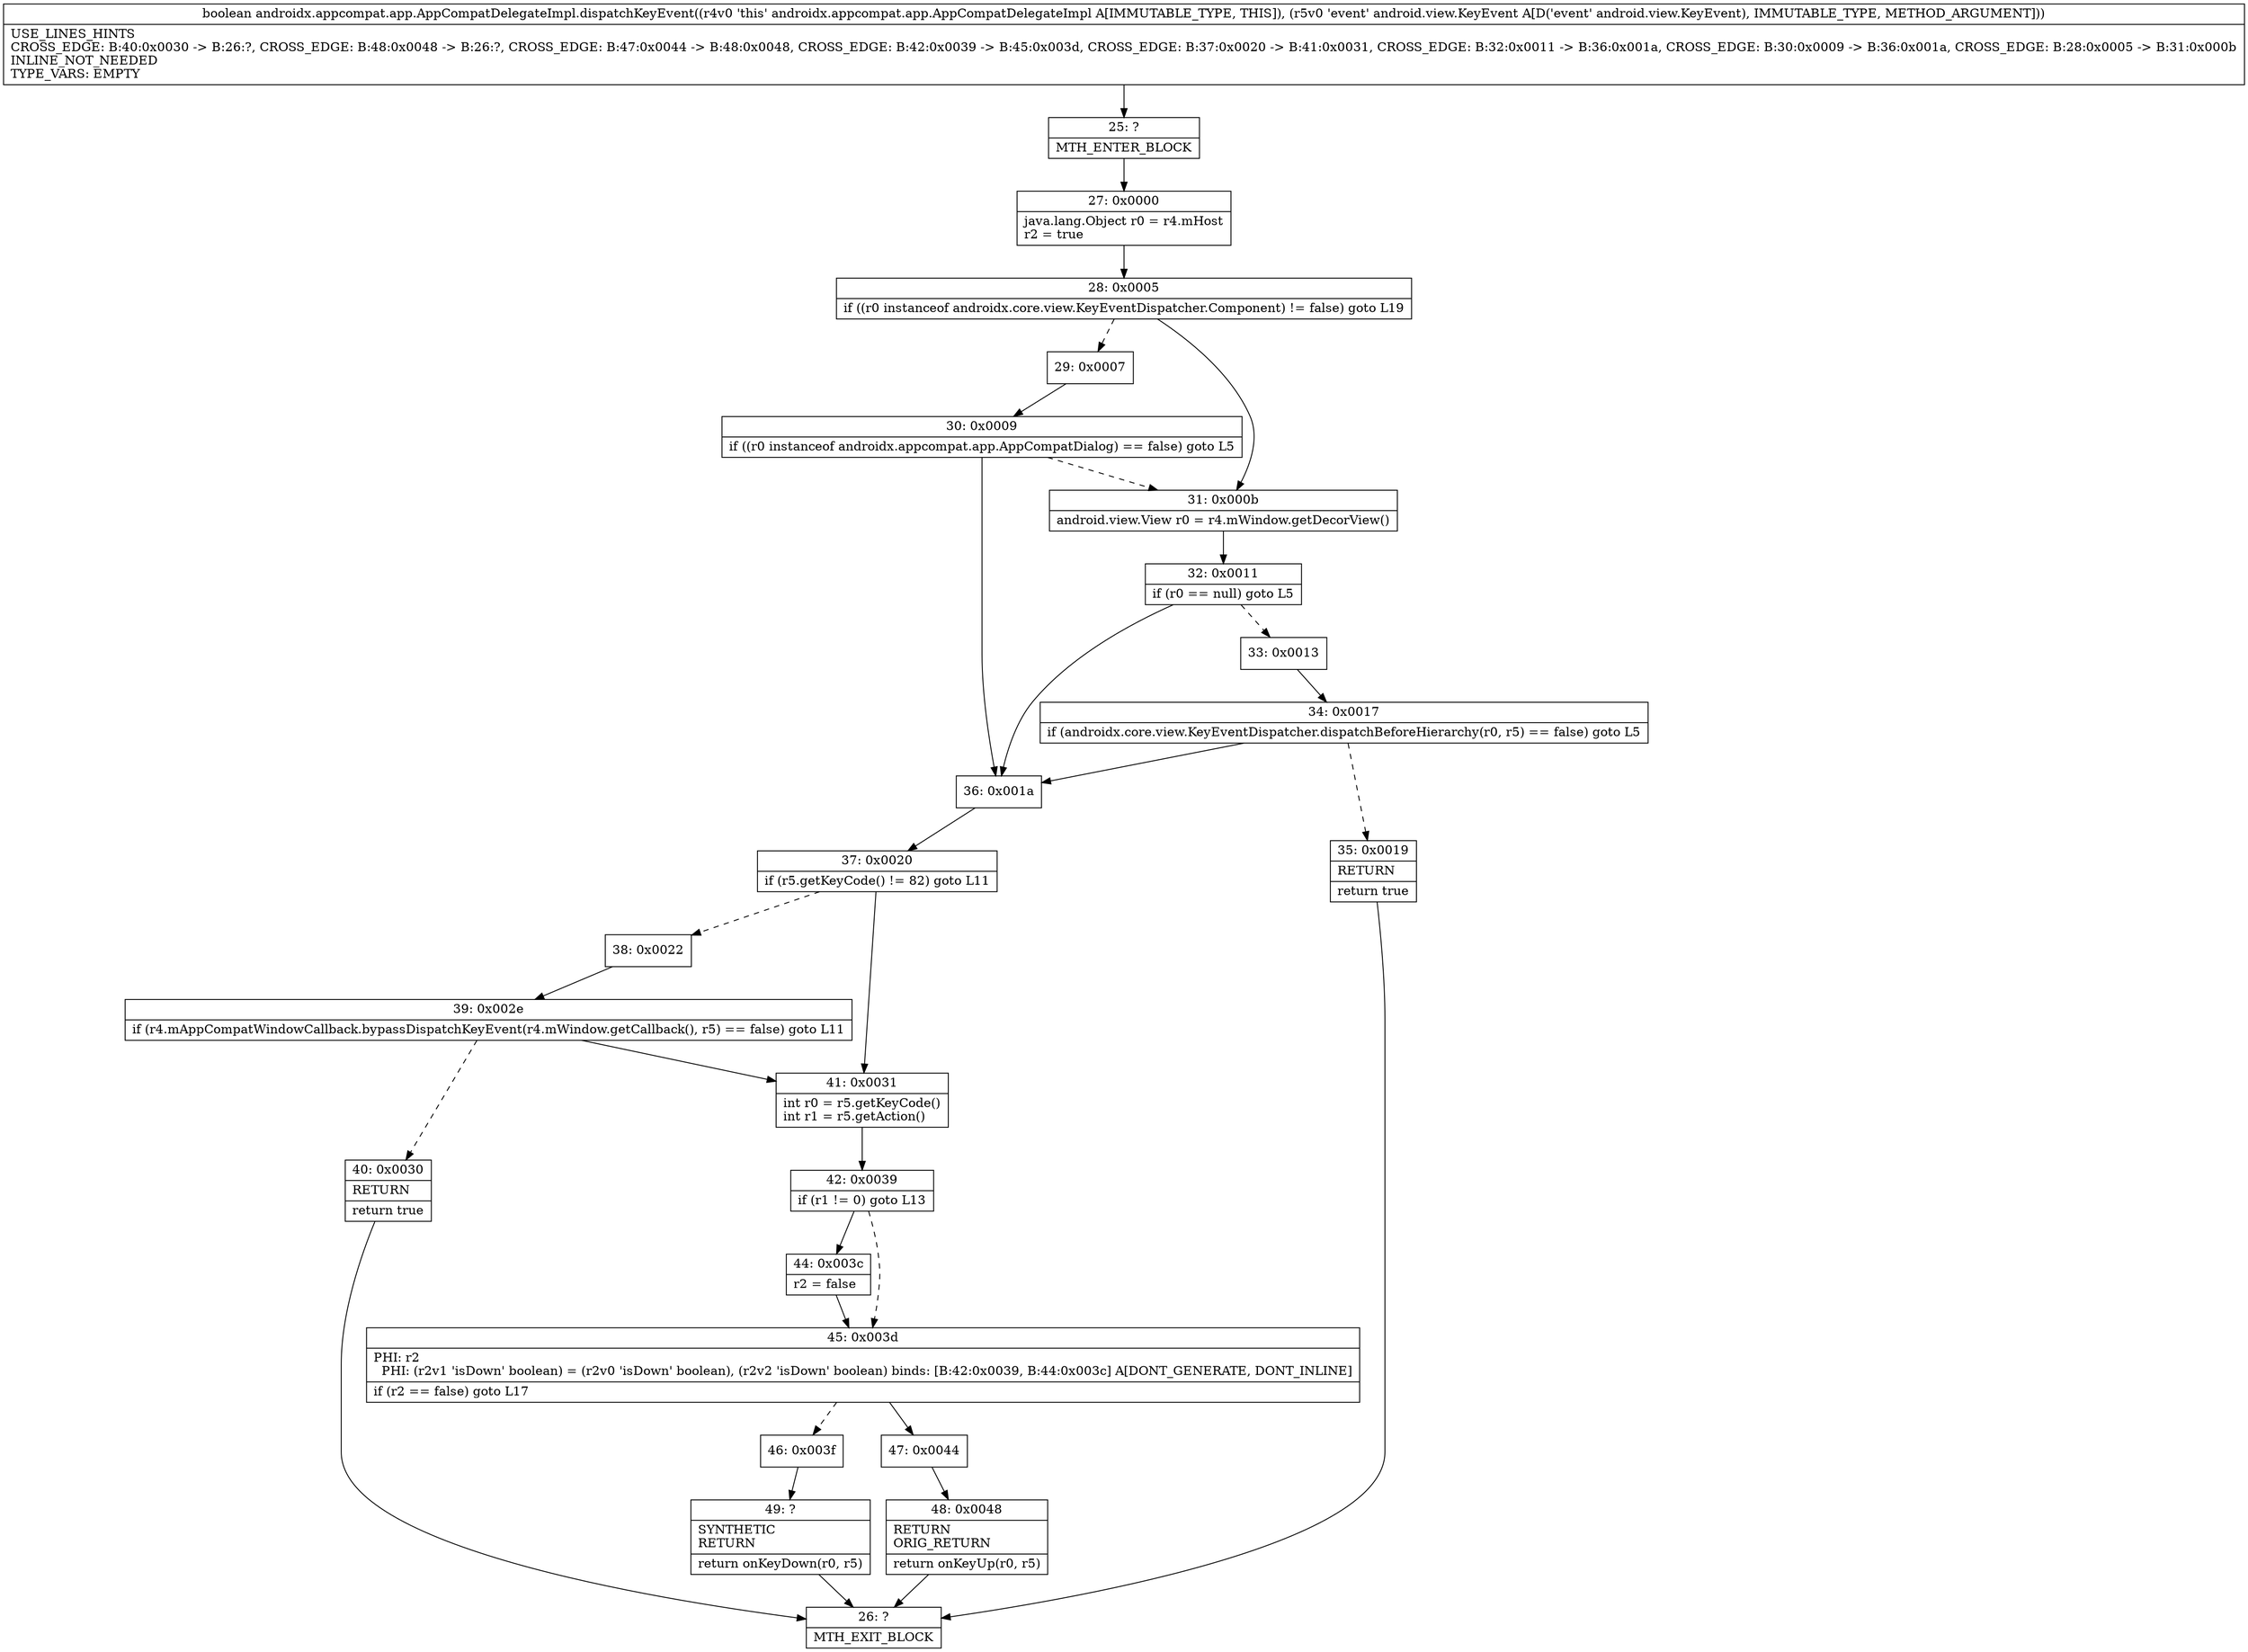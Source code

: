 digraph "CFG forandroidx.appcompat.app.AppCompatDelegateImpl.dispatchKeyEvent(Landroid\/view\/KeyEvent;)Z" {
Node_25 [shape=record,label="{25\:\ ?|MTH_ENTER_BLOCK\l}"];
Node_27 [shape=record,label="{27\:\ 0x0000|java.lang.Object r0 = r4.mHost\lr2 = true\l}"];
Node_28 [shape=record,label="{28\:\ 0x0005|if ((r0 instanceof androidx.core.view.KeyEventDispatcher.Component) != false) goto L19\l}"];
Node_29 [shape=record,label="{29\:\ 0x0007}"];
Node_30 [shape=record,label="{30\:\ 0x0009|if ((r0 instanceof androidx.appcompat.app.AppCompatDialog) == false) goto L5\l}"];
Node_36 [shape=record,label="{36\:\ 0x001a}"];
Node_37 [shape=record,label="{37\:\ 0x0020|if (r5.getKeyCode() != 82) goto L11\l}"];
Node_38 [shape=record,label="{38\:\ 0x0022}"];
Node_39 [shape=record,label="{39\:\ 0x002e|if (r4.mAppCompatWindowCallback.bypassDispatchKeyEvent(r4.mWindow.getCallback(), r5) == false) goto L11\l}"];
Node_40 [shape=record,label="{40\:\ 0x0030|RETURN\l|return true\l}"];
Node_26 [shape=record,label="{26\:\ ?|MTH_EXIT_BLOCK\l}"];
Node_41 [shape=record,label="{41\:\ 0x0031|int r0 = r5.getKeyCode()\lint r1 = r5.getAction()\l}"];
Node_42 [shape=record,label="{42\:\ 0x0039|if (r1 != 0) goto L13\l}"];
Node_44 [shape=record,label="{44\:\ 0x003c|r2 = false\l}"];
Node_45 [shape=record,label="{45\:\ 0x003d|PHI: r2 \l  PHI: (r2v1 'isDown' boolean) = (r2v0 'isDown' boolean), (r2v2 'isDown' boolean) binds: [B:42:0x0039, B:44:0x003c] A[DONT_GENERATE, DONT_INLINE]\l|if (r2 == false) goto L17\l}"];
Node_46 [shape=record,label="{46\:\ 0x003f}"];
Node_49 [shape=record,label="{49\:\ ?|SYNTHETIC\lRETURN\l|return onKeyDown(r0, r5)\l}"];
Node_47 [shape=record,label="{47\:\ 0x0044}"];
Node_48 [shape=record,label="{48\:\ 0x0048|RETURN\lORIG_RETURN\l|return onKeyUp(r0, r5)\l}"];
Node_31 [shape=record,label="{31\:\ 0x000b|android.view.View r0 = r4.mWindow.getDecorView()\l}"];
Node_32 [shape=record,label="{32\:\ 0x0011|if (r0 == null) goto L5\l}"];
Node_33 [shape=record,label="{33\:\ 0x0013}"];
Node_34 [shape=record,label="{34\:\ 0x0017|if (androidx.core.view.KeyEventDispatcher.dispatchBeforeHierarchy(r0, r5) == false) goto L5\l}"];
Node_35 [shape=record,label="{35\:\ 0x0019|RETURN\l|return true\l}"];
MethodNode[shape=record,label="{boolean androidx.appcompat.app.AppCompatDelegateImpl.dispatchKeyEvent((r4v0 'this' androidx.appcompat.app.AppCompatDelegateImpl A[IMMUTABLE_TYPE, THIS]), (r5v0 'event' android.view.KeyEvent A[D('event' android.view.KeyEvent), IMMUTABLE_TYPE, METHOD_ARGUMENT]))  | USE_LINES_HINTS\lCROSS_EDGE: B:40:0x0030 \-\> B:26:?, CROSS_EDGE: B:48:0x0048 \-\> B:26:?, CROSS_EDGE: B:47:0x0044 \-\> B:48:0x0048, CROSS_EDGE: B:42:0x0039 \-\> B:45:0x003d, CROSS_EDGE: B:37:0x0020 \-\> B:41:0x0031, CROSS_EDGE: B:32:0x0011 \-\> B:36:0x001a, CROSS_EDGE: B:30:0x0009 \-\> B:36:0x001a, CROSS_EDGE: B:28:0x0005 \-\> B:31:0x000b\lINLINE_NOT_NEEDED\lTYPE_VARS: EMPTY\l}"];
MethodNode -> Node_25;Node_25 -> Node_27;
Node_27 -> Node_28;
Node_28 -> Node_29[style=dashed];
Node_28 -> Node_31;
Node_29 -> Node_30;
Node_30 -> Node_31[style=dashed];
Node_30 -> Node_36;
Node_36 -> Node_37;
Node_37 -> Node_38[style=dashed];
Node_37 -> Node_41;
Node_38 -> Node_39;
Node_39 -> Node_40[style=dashed];
Node_39 -> Node_41;
Node_40 -> Node_26;
Node_41 -> Node_42;
Node_42 -> Node_44;
Node_42 -> Node_45[style=dashed];
Node_44 -> Node_45;
Node_45 -> Node_46[style=dashed];
Node_45 -> Node_47;
Node_46 -> Node_49;
Node_49 -> Node_26;
Node_47 -> Node_48;
Node_48 -> Node_26;
Node_31 -> Node_32;
Node_32 -> Node_33[style=dashed];
Node_32 -> Node_36;
Node_33 -> Node_34;
Node_34 -> Node_35[style=dashed];
Node_34 -> Node_36;
Node_35 -> Node_26;
}

